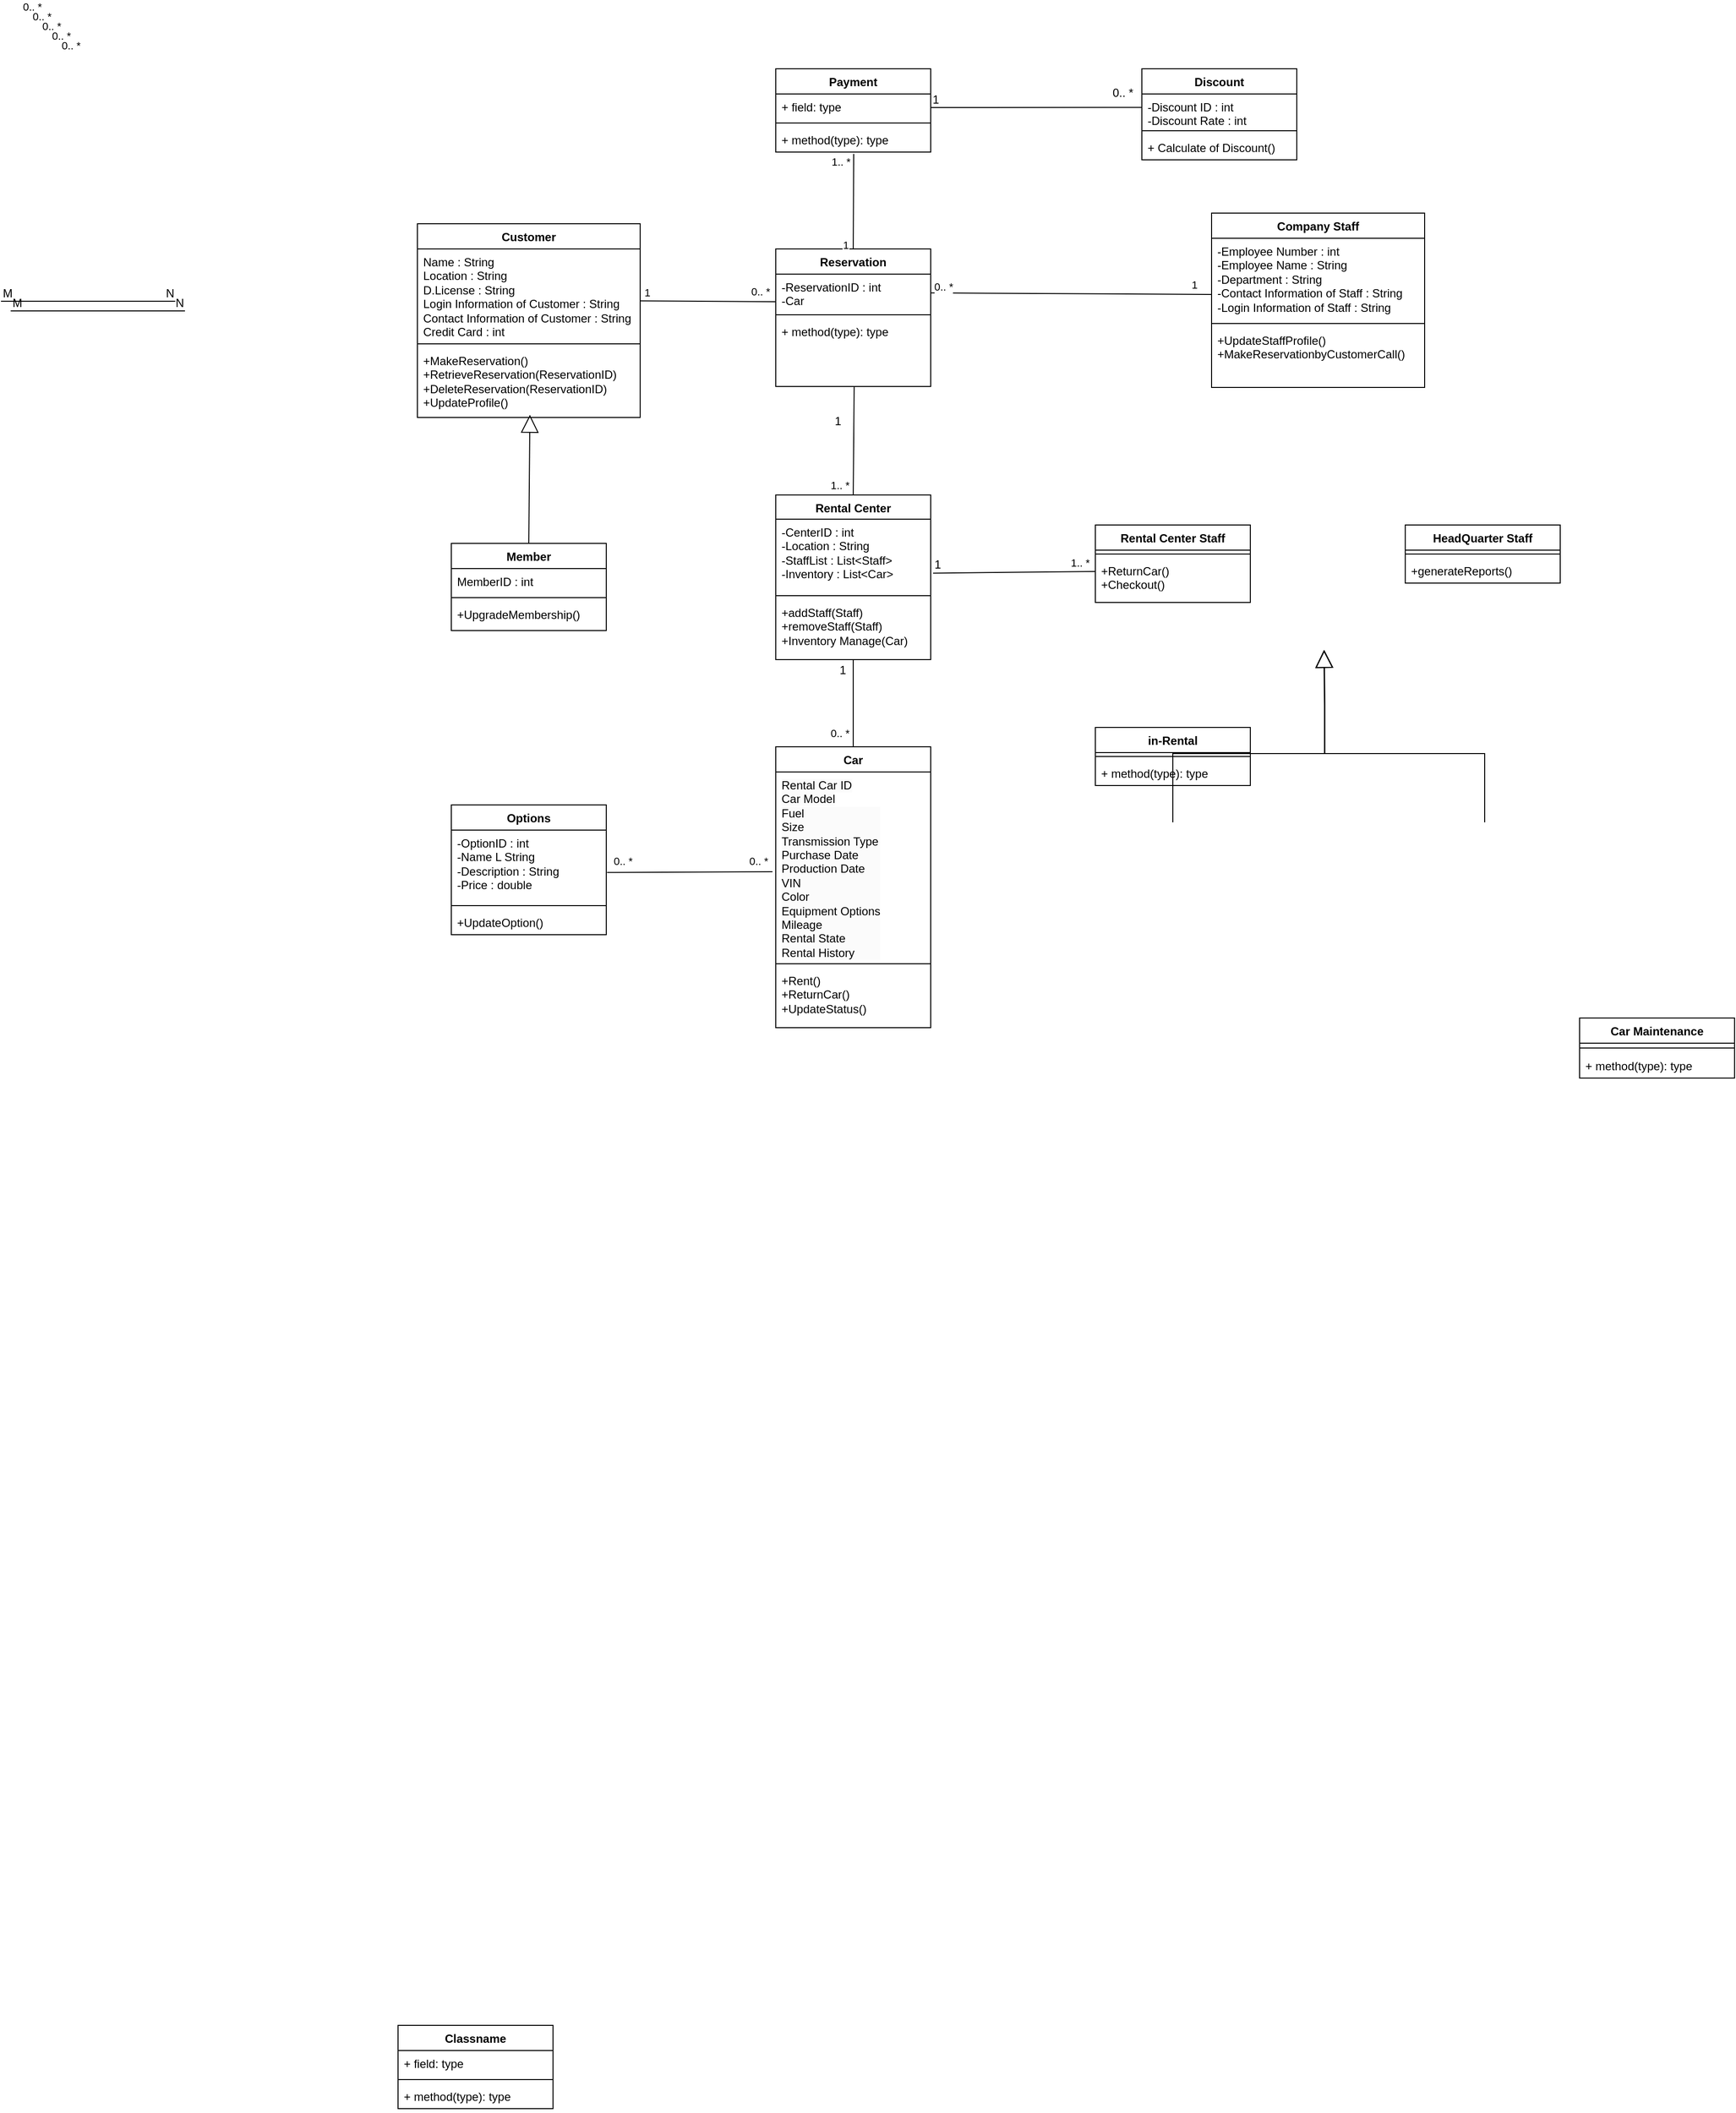 <mxfile version="24.2.2" type="github">
  <diagram id="C5RBs43oDa-KdzZeNtuy" name="Page-1">
    <mxGraphModel dx="2755" dy="2091" grid="1" gridSize="10" guides="1" tooltips="1" connect="1" arrows="1" fold="1" page="1" pageScale="1" pageWidth="827" pageHeight="1169" math="0" shadow="0">
      <root>
        <mxCell id="WIyWlLk6GJQsqaUBKTNV-0" />
        <mxCell id="WIyWlLk6GJQsqaUBKTNV-1" parent="WIyWlLk6GJQsqaUBKTNV-0" />
        <mxCell id="-19eVhNy2v47bkl3nrzj-0" value="Customer" style="swimlane;fontStyle=1;align=center;verticalAlign=top;childLayout=stackLayout;horizontal=1;startSize=26;horizontalStack=0;resizeParent=1;resizeParentMax=0;resizeLast=0;collapsible=1;marginBottom=0;whiteSpace=wrap;html=1;" vertex="1" parent="WIyWlLk6GJQsqaUBKTNV-1">
          <mxGeometry x="-10" width="230" height="200" as="geometry" />
        </mxCell>
        <mxCell id="-19eVhNy2v47bkl3nrzj-1" value="Name : String&lt;div&gt;Location : String&lt;/div&gt;&lt;div&gt;D.License : String&lt;/div&gt;&lt;div&gt;Login Information of Customer : String&lt;br&gt;&lt;/div&gt;&lt;div&gt;Contact Information of Customer : String&lt;/div&gt;&lt;div&gt;Credit Card : int&lt;/div&gt;" style="text;strokeColor=none;fillColor=none;align=left;verticalAlign=top;spacingLeft=4;spacingRight=4;overflow=hidden;rotatable=0;points=[[0,0.5],[1,0.5]];portConstraint=eastwest;whiteSpace=wrap;html=1;" vertex="1" parent="-19eVhNy2v47bkl3nrzj-0">
          <mxGeometry y="26" width="230" height="94" as="geometry" />
        </mxCell>
        <mxCell id="-19eVhNy2v47bkl3nrzj-2" value="" style="line;strokeWidth=1;fillColor=none;align=left;verticalAlign=middle;spacingTop=-1;spacingLeft=3;spacingRight=3;rotatable=0;labelPosition=right;points=[];portConstraint=eastwest;strokeColor=inherit;" vertex="1" parent="-19eVhNy2v47bkl3nrzj-0">
          <mxGeometry y="120" width="230" height="8" as="geometry" />
        </mxCell>
        <mxCell id="-19eVhNy2v47bkl3nrzj-3" value="+MakeReservation()&lt;div&gt;+RetrieveReservation(ReservationID)&lt;/div&gt;&lt;div&gt;+DeleteReservation(&lt;span style=&quot;background-color: initial;&quot;&gt;ReservationID&lt;/span&gt;&lt;span style=&quot;background-color: initial;&quot;&gt;)&lt;/span&gt;&lt;/div&gt;&lt;div&gt;+UpdateProfile()&lt;/div&gt;" style="text;strokeColor=none;fillColor=none;align=left;verticalAlign=top;spacingLeft=4;spacingRight=4;overflow=hidden;rotatable=0;points=[[0,0.5],[1,0.5]];portConstraint=eastwest;whiteSpace=wrap;html=1;" vertex="1" parent="-19eVhNy2v47bkl3nrzj-0">
          <mxGeometry y="128" width="230" height="72" as="geometry" />
        </mxCell>
        <mxCell id="-19eVhNy2v47bkl3nrzj-4" value="Classname" style="swimlane;fontStyle=1;align=center;verticalAlign=top;childLayout=stackLayout;horizontal=1;startSize=26;horizontalStack=0;resizeParent=1;resizeParentMax=0;resizeLast=0;collapsible=1;marginBottom=0;whiteSpace=wrap;html=1;" vertex="1" parent="WIyWlLk6GJQsqaUBKTNV-1">
          <mxGeometry x="-30" y="1860" width="160" height="86" as="geometry" />
        </mxCell>
        <mxCell id="-19eVhNy2v47bkl3nrzj-5" value="+ field: type" style="text;strokeColor=none;fillColor=none;align=left;verticalAlign=top;spacingLeft=4;spacingRight=4;overflow=hidden;rotatable=0;points=[[0,0.5],[1,0.5]];portConstraint=eastwest;whiteSpace=wrap;html=1;" vertex="1" parent="-19eVhNy2v47bkl3nrzj-4">
          <mxGeometry y="26" width="160" height="26" as="geometry" />
        </mxCell>
        <mxCell id="-19eVhNy2v47bkl3nrzj-6" value="" style="line;strokeWidth=1;fillColor=none;align=left;verticalAlign=middle;spacingTop=-1;spacingLeft=3;spacingRight=3;rotatable=0;labelPosition=right;points=[];portConstraint=eastwest;strokeColor=inherit;" vertex="1" parent="-19eVhNy2v47bkl3nrzj-4">
          <mxGeometry y="52" width="160" height="8" as="geometry" />
        </mxCell>
        <mxCell id="-19eVhNy2v47bkl3nrzj-7" value="+ method(type): type" style="text;strokeColor=none;fillColor=none;align=left;verticalAlign=top;spacingLeft=4;spacingRight=4;overflow=hidden;rotatable=0;points=[[0,0.5],[1,0.5]];portConstraint=eastwest;whiteSpace=wrap;html=1;" vertex="1" parent="-19eVhNy2v47bkl3nrzj-4">
          <mxGeometry y="60" width="160" height="26" as="geometry" />
        </mxCell>
        <mxCell id="-19eVhNy2v47bkl3nrzj-16" value="in-Rental" style="swimlane;fontStyle=1;align=center;verticalAlign=top;childLayout=stackLayout;horizontal=1;startSize=26;horizontalStack=0;resizeParent=1;resizeParentMax=0;resizeLast=0;collapsible=1;marginBottom=0;whiteSpace=wrap;html=1;" vertex="1" parent="WIyWlLk6GJQsqaUBKTNV-1">
          <mxGeometry x="690" y="520" width="160" height="60" as="geometry" />
        </mxCell>
        <mxCell id="-19eVhNy2v47bkl3nrzj-18" value="" style="line;strokeWidth=1;fillColor=none;align=left;verticalAlign=middle;spacingTop=-1;spacingLeft=3;spacingRight=3;rotatable=0;labelPosition=right;points=[];portConstraint=eastwest;strokeColor=inherit;" vertex="1" parent="-19eVhNy2v47bkl3nrzj-16">
          <mxGeometry y="26" width="160" height="8" as="geometry" />
        </mxCell>
        <mxCell id="-19eVhNy2v47bkl3nrzj-19" value="+ method(type): type" style="text;strokeColor=none;fillColor=none;align=left;verticalAlign=top;spacingLeft=4;spacingRight=4;overflow=hidden;rotatable=0;points=[[0,0.5],[1,0.5]];portConstraint=eastwest;whiteSpace=wrap;html=1;" vertex="1" parent="-19eVhNy2v47bkl3nrzj-16">
          <mxGeometry y="34" width="160" height="26" as="geometry" />
        </mxCell>
        <mxCell id="-19eVhNy2v47bkl3nrzj-20" value="Rental Center Staff" style="swimlane;fontStyle=1;align=center;verticalAlign=top;childLayout=stackLayout;horizontal=1;startSize=26;horizontalStack=0;resizeParent=1;resizeParentMax=0;resizeLast=0;collapsible=1;marginBottom=0;whiteSpace=wrap;html=1;" vertex="1" parent="WIyWlLk6GJQsqaUBKTNV-1">
          <mxGeometry x="690" y="311" width="160" height="80" as="geometry" />
        </mxCell>
        <mxCell id="-19eVhNy2v47bkl3nrzj-22" value="" style="line;strokeWidth=1;fillColor=none;align=left;verticalAlign=middle;spacingTop=-1;spacingLeft=3;spacingRight=3;rotatable=0;labelPosition=right;points=[];portConstraint=eastwest;strokeColor=inherit;" vertex="1" parent="-19eVhNy2v47bkl3nrzj-20">
          <mxGeometry y="26" width="160" height="8" as="geometry" />
        </mxCell>
        <mxCell id="-19eVhNy2v47bkl3nrzj-23" value="&lt;div&gt;+ReturnCar()&lt;/div&gt;&lt;div&gt;+Checkout()&lt;/div&gt;" style="text;strokeColor=none;fillColor=none;align=left;verticalAlign=top;spacingLeft=4;spacingRight=4;overflow=hidden;rotatable=0;points=[[0,0.5],[1,0.5]];portConstraint=eastwest;whiteSpace=wrap;html=1;" vertex="1" parent="-19eVhNy2v47bkl3nrzj-20">
          <mxGeometry y="34" width="160" height="46" as="geometry" />
        </mxCell>
        <mxCell id="-19eVhNy2v47bkl3nrzj-24" value="Car" style="swimlane;fontStyle=1;align=center;verticalAlign=top;childLayout=stackLayout;horizontal=1;startSize=26;horizontalStack=0;resizeParent=1;resizeParentMax=0;resizeLast=0;collapsible=1;marginBottom=0;whiteSpace=wrap;html=1;" vertex="1" parent="WIyWlLk6GJQsqaUBKTNV-1">
          <mxGeometry x="360" y="540" width="160" height="290" as="geometry" />
        </mxCell>
        <mxCell id="-19eVhNy2v47bkl3nrzj-25" value="&lt;div&gt;&lt;span style=&quot;color: rgb(0, 0, 0); font-family: Helvetica; font-size: 12px; font-style: normal; font-variant-ligatures: normal; font-variant-caps: normal; font-weight: 400; letter-spacing: normal; orphans: 2; text-align: left; text-indent: 0px; text-transform: none; widows: 2; word-spacing: 0px; -webkit-text-stroke-width: 0px; white-space: normal; background-color: rgb(251, 251, 251); text-decoration-thickness: initial; text-decoration-style: initial; text-decoration-color: initial; display: inline !important; float: none;&quot;&gt;Rental Car ID&lt;br&gt;&lt;/span&gt;&lt;/div&gt;&lt;span style=&quot;color: rgb(0, 0, 0); font-family: Helvetica; font-size: 12px; font-style: normal; font-variant-ligatures: normal; font-variant-caps: normal; font-weight: 400; letter-spacing: normal; orphans: 2; text-align: left; text-indent: 0px; text-transform: none; widows: 2; word-spacing: 0px; -webkit-text-stroke-width: 0px; white-space: normal; background-color: rgb(251, 251, 251); text-decoration-thickness: initial; text-decoration-style: initial; text-decoration-color: initial; display: inline !important; float: none;&quot;&gt;Car Model&lt;/span&gt;&lt;div style=&quot;forced-color-adjust: none; color: rgb(0, 0, 0); font-family: Helvetica; font-size: 12px; font-style: normal; font-variant-ligatures: normal; font-variant-caps: normal; font-weight: 400; letter-spacing: normal; orphans: 2; text-align: left; text-indent: 0px; text-transform: none; widows: 2; word-spacing: 0px; -webkit-text-stroke-width: 0px; white-space: normal; background-color: rgb(251, 251, 251); text-decoration-thickness: initial; text-decoration-style: initial; text-decoration-color: initial;&quot;&gt;Fuel&lt;/div&gt;&lt;div style=&quot;forced-color-adjust: none; color: rgb(0, 0, 0); font-family: Helvetica; font-size: 12px; font-style: normal; font-variant-ligatures: normal; font-variant-caps: normal; font-weight: 400; letter-spacing: normal; orphans: 2; text-align: left; text-indent: 0px; text-transform: none; widows: 2; word-spacing: 0px; -webkit-text-stroke-width: 0px; white-space: normal; background-color: rgb(251, 251, 251); text-decoration-thickness: initial; text-decoration-style: initial; text-decoration-color: initial;&quot;&gt;Size&lt;br&gt;&lt;/div&gt;&lt;div style=&quot;forced-color-adjust: none; color: rgb(0, 0, 0); font-family: Helvetica; font-size: 12px; font-style: normal; font-variant-ligatures: normal; font-variant-caps: normal; font-weight: 400; letter-spacing: normal; orphans: 2; text-align: left; text-indent: 0px; text-transform: none; widows: 2; word-spacing: 0px; -webkit-text-stroke-width: 0px; white-space: normal; background-color: rgb(251, 251, 251); text-decoration-thickness: initial; text-decoration-style: initial; text-decoration-color: initial;&quot;&gt;Transmission Type&lt;/div&gt;&lt;div style=&quot;forced-color-adjust: none; color: rgb(0, 0, 0); font-family: Helvetica; font-size: 12px; font-style: normal; font-variant-ligatures: normal; font-variant-caps: normal; font-weight: 400; letter-spacing: normal; orphans: 2; text-align: left; text-indent: 0px; text-transform: none; widows: 2; word-spacing: 0px; -webkit-text-stroke-width: 0px; white-space: normal; background-color: rgb(251, 251, 251); text-decoration-thickness: initial; text-decoration-style: initial; text-decoration-color: initial;&quot;&gt;Purchase Date&lt;/div&gt;&lt;div style=&quot;forced-color-adjust: none; color: rgb(0, 0, 0); font-family: Helvetica; font-size: 12px; font-style: normal; font-variant-ligatures: normal; font-variant-caps: normal; font-weight: 400; letter-spacing: normal; orphans: 2; text-align: left; text-indent: 0px; text-transform: none; widows: 2; word-spacing: 0px; -webkit-text-stroke-width: 0px; white-space: normal; background-color: rgb(251, 251, 251); text-decoration-thickness: initial; text-decoration-style: initial; text-decoration-color: initial;&quot;&gt;Production Date&lt;/div&gt;&lt;div style=&quot;forced-color-adjust: none; color: rgb(0, 0, 0); font-family: Helvetica; font-size: 12px; font-style: normal; font-variant-ligatures: normal; font-variant-caps: normal; font-weight: 400; letter-spacing: normal; orphans: 2; text-align: left; text-indent: 0px; text-transform: none; widows: 2; word-spacing: 0px; -webkit-text-stroke-width: 0px; white-space: normal; background-color: rgb(251, 251, 251); text-decoration-thickness: initial; text-decoration-style: initial; text-decoration-color: initial;&quot;&gt;VIN&lt;/div&gt;&lt;div style=&quot;forced-color-adjust: none; color: rgb(0, 0, 0); font-family: Helvetica; font-size: 12px; font-style: normal; font-variant-ligatures: normal; font-variant-caps: normal; font-weight: 400; letter-spacing: normal; orphans: 2; text-align: left; text-indent: 0px; text-transform: none; widows: 2; word-spacing: 0px; -webkit-text-stroke-width: 0px; white-space: normal; background-color: rgb(251, 251, 251); text-decoration-thickness: initial; text-decoration-style: initial; text-decoration-color: initial;&quot;&gt;Color&lt;/div&gt;&lt;div style=&quot;forced-color-adjust: none; color: rgb(0, 0, 0); font-family: Helvetica; font-size: 12px; font-style: normal; font-variant-ligatures: normal; font-variant-caps: normal; font-weight: 400; letter-spacing: normal; orphans: 2; text-align: left; text-indent: 0px; text-transform: none; widows: 2; word-spacing: 0px; -webkit-text-stroke-width: 0px; white-space: normal; background-color: rgb(251, 251, 251); text-decoration-thickness: initial; text-decoration-style: initial; text-decoration-color: initial;&quot;&gt;Equipment Options&lt;/div&gt;&lt;div style=&quot;forced-color-adjust: none; color: rgb(0, 0, 0); font-family: Helvetica; font-size: 12px; font-style: normal; font-variant-ligatures: normal; font-variant-caps: normal; font-weight: 400; letter-spacing: normal; orphans: 2; text-align: left; text-indent: 0px; text-transform: none; widows: 2; word-spacing: 0px; -webkit-text-stroke-width: 0px; white-space: normal; background-color: rgb(251, 251, 251); text-decoration-thickness: initial; text-decoration-style: initial; text-decoration-color: initial;&quot;&gt;Mileage&lt;/div&gt;&lt;div style=&quot;forced-color-adjust: none; color: rgb(0, 0, 0); font-family: Helvetica; font-size: 12px; font-style: normal; font-variant-ligatures: normal; font-variant-caps: normal; font-weight: 400; letter-spacing: normal; orphans: 2; text-align: left; text-indent: 0px; text-transform: none; widows: 2; word-spacing: 0px; -webkit-text-stroke-width: 0px; white-space: normal; background-color: rgb(251, 251, 251); text-decoration-thickness: initial; text-decoration-style: initial; text-decoration-color: initial;&quot;&gt;Rental State&lt;/div&gt;&lt;div style=&quot;forced-color-adjust: none; color: rgb(0, 0, 0); font-family: Helvetica; font-size: 12px; font-style: normal; font-variant-ligatures: normal; font-variant-caps: normal; font-weight: 400; letter-spacing: normal; orphans: 2; text-align: left; text-indent: 0px; text-transform: none; widows: 2; word-spacing: 0px; -webkit-text-stroke-width: 0px; white-space: normal; background-color: rgb(251, 251, 251); text-decoration-thickness: initial; text-decoration-style: initial; text-decoration-color: initial;&quot;&gt;Rental History&lt;/div&gt;" style="text;strokeColor=none;fillColor=none;align=left;verticalAlign=top;spacingLeft=4;spacingRight=4;overflow=hidden;rotatable=0;points=[[0,0.5],[1,0.5]];portConstraint=eastwest;whiteSpace=wrap;html=1;" vertex="1" parent="-19eVhNy2v47bkl3nrzj-24">
          <mxGeometry y="26" width="160" height="194" as="geometry" />
        </mxCell>
        <mxCell id="-19eVhNy2v47bkl3nrzj-26" value="" style="line;strokeWidth=1;fillColor=none;align=left;verticalAlign=middle;spacingTop=-1;spacingLeft=3;spacingRight=3;rotatable=0;labelPosition=right;points=[];portConstraint=eastwest;strokeColor=inherit;" vertex="1" parent="-19eVhNy2v47bkl3nrzj-24">
          <mxGeometry y="220" width="160" height="8" as="geometry" />
        </mxCell>
        <mxCell id="-19eVhNy2v47bkl3nrzj-27" value="+Rent()&lt;div&gt;+ReturnCar()&lt;/div&gt;&lt;div&gt;+UpdateStatus()&lt;/div&gt;" style="text;strokeColor=none;fillColor=none;align=left;verticalAlign=top;spacingLeft=4;spacingRight=4;overflow=hidden;rotatable=0;points=[[0,0.5],[1,0.5]];portConstraint=eastwest;whiteSpace=wrap;html=1;" vertex="1" parent="-19eVhNy2v47bkl3nrzj-24">
          <mxGeometry y="228" width="160" height="62" as="geometry" />
        </mxCell>
        <mxCell id="-19eVhNy2v47bkl3nrzj-36" value="Reservation" style="swimlane;fontStyle=1;align=center;verticalAlign=top;childLayout=stackLayout;horizontal=1;startSize=26;horizontalStack=0;resizeParent=1;resizeParentMax=0;resizeLast=0;collapsible=1;marginBottom=0;whiteSpace=wrap;html=1;" vertex="1" parent="WIyWlLk6GJQsqaUBKTNV-1">
          <mxGeometry x="360" y="26" width="160" height="142" as="geometry" />
        </mxCell>
        <mxCell id="-19eVhNy2v47bkl3nrzj-37" value="-ReservationID : int&lt;div&gt;-Car&lt;/div&gt;" style="text;strokeColor=none;fillColor=none;align=left;verticalAlign=top;spacingLeft=4;spacingRight=4;overflow=hidden;rotatable=0;points=[[0,0.5],[1,0.5]];portConstraint=eastwest;whiteSpace=wrap;html=1;" vertex="1" parent="-19eVhNy2v47bkl3nrzj-36">
          <mxGeometry y="26" width="160" height="38" as="geometry" />
        </mxCell>
        <mxCell id="-19eVhNy2v47bkl3nrzj-38" value="" style="line;strokeWidth=1;fillColor=none;align=left;verticalAlign=middle;spacingTop=-1;spacingLeft=3;spacingRight=3;rotatable=0;labelPosition=right;points=[];portConstraint=eastwest;strokeColor=inherit;" vertex="1" parent="-19eVhNy2v47bkl3nrzj-36">
          <mxGeometry y="64" width="160" height="8" as="geometry" />
        </mxCell>
        <mxCell id="-19eVhNy2v47bkl3nrzj-39" value="+ method(type): type" style="text;strokeColor=none;fillColor=none;align=left;verticalAlign=top;spacingLeft=4;spacingRight=4;overflow=hidden;rotatable=0;points=[[0,0.5],[1,0.5]];portConstraint=eastwest;whiteSpace=wrap;html=1;" vertex="1" parent="-19eVhNy2v47bkl3nrzj-36">
          <mxGeometry y="72" width="160" height="70" as="geometry" />
        </mxCell>
        <mxCell id="-19eVhNy2v47bkl3nrzj-40" value="Options" style="swimlane;fontStyle=1;align=center;verticalAlign=top;childLayout=stackLayout;horizontal=1;startSize=26;horizontalStack=0;resizeParent=1;resizeParentMax=0;resizeLast=0;collapsible=1;marginBottom=0;whiteSpace=wrap;html=1;" vertex="1" parent="WIyWlLk6GJQsqaUBKTNV-1">
          <mxGeometry x="25" y="600" width="160" height="134" as="geometry" />
        </mxCell>
        <mxCell id="-19eVhNy2v47bkl3nrzj-41" value="-OptionID : int&lt;div&gt;-Name L String&lt;/div&gt;&lt;div&gt;-Description : String&lt;/div&gt;&lt;div&gt;-Price : double&lt;/div&gt;" style="text;strokeColor=none;fillColor=none;align=left;verticalAlign=top;spacingLeft=4;spacingRight=4;overflow=hidden;rotatable=0;points=[[0,0.5],[1,0.5]];portConstraint=eastwest;whiteSpace=wrap;html=1;" vertex="1" parent="-19eVhNy2v47bkl3nrzj-40">
          <mxGeometry y="26" width="160" height="74" as="geometry" />
        </mxCell>
        <mxCell id="-19eVhNy2v47bkl3nrzj-42" value="" style="line;strokeWidth=1;fillColor=none;align=left;verticalAlign=middle;spacingTop=-1;spacingLeft=3;spacingRight=3;rotatable=0;labelPosition=right;points=[];portConstraint=eastwest;strokeColor=inherit;" vertex="1" parent="-19eVhNy2v47bkl3nrzj-40">
          <mxGeometry y="100" width="160" height="8" as="geometry" />
        </mxCell>
        <mxCell id="-19eVhNy2v47bkl3nrzj-43" value="+UpdateOption()" style="text;strokeColor=none;fillColor=none;align=left;verticalAlign=top;spacingLeft=4;spacingRight=4;overflow=hidden;rotatable=0;points=[[0,0.5],[1,0.5]];portConstraint=eastwest;whiteSpace=wrap;html=1;" vertex="1" parent="-19eVhNy2v47bkl3nrzj-40">
          <mxGeometry y="108" width="160" height="26" as="geometry" />
        </mxCell>
        <mxCell id="-19eVhNy2v47bkl3nrzj-44" value="HeadQuarter Staff" style="swimlane;fontStyle=1;align=center;verticalAlign=top;childLayout=stackLayout;horizontal=1;startSize=26;horizontalStack=0;resizeParent=1;resizeParentMax=0;resizeLast=0;collapsible=1;marginBottom=0;whiteSpace=wrap;html=1;" vertex="1" parent="WIyWlLk6GJQsqaUBKTNV-1">
          <mxGeometry x="1010" y="311" width="160" height="60" as="geometry" />
        </mxCell>
        <mxCell id="-19eVhNy2v47bkl3nrzj-46" value="" style="line;strokeWidth=1;fillColor=none;align=left;verticalAlign=middle;spacingTop=-1;spacingLeft=3;spacingRight=3;rotatable=0;labelPosition=right;points=[];portConstraint=eastwest;strokeColor=inherit;" vertex="1" parent="-19eVhNy2v47bkl3nrzj-44">
          <mxGeometry y="26" width="160" height="8" as="geometry" />
        </mxCell>
        <mxCell id="-19eVhNy2v47bkl3nrzj-47" value="+generateReports()&lt;div&gt;&lt;br&gt;&lt;/div&gt;" style="text;strokeColor=none;fillColor=none;align=left;verticalAlign=top;spacingLeft=4;spacingRight=4;overflow=hidden;rotatable=0;points=[[0,0.5],[1,0.5]];portConstraint=eastwest;whiteSpace=wrap;html=1;" vertex="1" parent="-19eVhNy2v47bkl3nrzj-44">
          <mxGeometry y="34" width="160" height="26" as="geometry" />
        </mxCell>
        <mxCell id="-19eVhNy2v47bkl3nrzj-58" value="" style="endArrow=block;endSize=16;endFill=0;html=1;rounded=0;exitX=0.5;exitY=0;exitDx=0;exitDy=0;entryX=0.52;entryY=1.002;entryDx=0;entryDy=0;entryPerimeter=0;" edge="1" parent="WIyWlLk6GJQsqaUBKTNV-1">
          <mxGeometry width="160" relative="1" as="geometry">
            <mxPoint x="1092" y="617.95" as="sourcePoint" />
            <mxPoint x="926.4" y="440.002" as="targetPoint" />
            <Array as="points">
              <mxPoint x="1092" y="546.95" />
              <mxPoint x="1052" y="546.95" />
              <mxPoint x="927" y="546.95" />
              <mxPoint x="927" y="496.95" />
            </Array>
          </mxGeometry>
        </mxCell>
        <mxCell id="-19eVhNy2v47bkl3nrzj-59" value="Car Maintenance" style="swimlane;fontStyle=1;align=center;verticalAlign=top;childLayout=stackLayout;horizontal=1;startSize=26;horizontalStack=0;resizeParent=1;resizeParentMax=0;resizeLast=0;collapsible=1;marginBottom=0;whiteSpace=wrap;html=1;" vertex="1" parent="WIyWlLk6GJQsqaUBKTNV-1">
          <mxGeometry x="1190" y="820" width="160" height="62" as="geometry" />
        </mxCell>
        <mxCell id="-19eVhNy2v47bkl3nrzj-61" value="" style="line;strokeWidth=1;fillColor=none;align=left;verticalAlign=middle;spacingTop=-1;spacingLeft=3;spacingRight=3;rotatable=0;labelPosition=right;points=[];portConstraint=eastwest;strokeColor=inherit;" vertex="1" parent="-19eVhNy2v47bkl3nrzj-59">
          <mxGeometry y="26" width="160" height="10" as="geometry" />
        </mxCell>
        <mxCell id="-19eVhNy2v47bkl3nrzj-62" value="+ method(type): type" style="text;strokeColor=none;fillColor=none;align=left;verticalAlign=top;spacingLeft=4;spacingRight=4;overflow=hidden;rotatable=0;points=[[0,0.5],[1,0.5]];portConstraint=eastwest;whiteSpace=wrap;html=1;" vertex="1" parent="-19eVhNy2v47bkl3nrzj-59">
          <mxGeometry y="36" width="160" height="26" as="geometry" />
        </mxCell>
        <mxCell id="-19eVhNy2v47bkl3nrzj-63" value="" style="endArrow=block;endSize=16;endFill=0;html=1;rounded=0;exitX=0.5;exitY=0;exitDx=0;exitDy=0;entryX=0.505;entryY=0.962;entryDx=0;entryDy=0;entryPerimeter=0;" edge="1" parent="WIyWlLk6GJQsqaUBKTNV-1" source="-19eVhNy2v47bkl3nrzj-143" target="-19eVhNy2v47bkl3nrzj-3">
          <mxGeometry width="160" relative="1" as="geometry">
            <mxPoint x="105" y="231" as="sourcePoint" />
            <mxPoint x="70" y="190" as="targetPoint" />
            <Array as="points" />
          </mxGeometry>
        </mxCell>
        <mxCell id="-19eVhNy2v47bkl3nrzj-65" value="Rental Center" style="swimlane;fontStyle=1;align=center;verticalAlign=top;childLayout=stackLayout;horizontal=1;startSize=25;horizontalStack=0;resizeParent=1;resizeParentMax=0;resizeLast=0;collapsible=1;marginBottom=0;whiteSpace=wrap;html=1;" vertex="1" parent="WIyWlLk6GJQsqaUBKTNV-1">
          <mxGeometry x="360" y="280" width="160" height="170" as="geometry" />
        </mxCell>
        <mxCell id="-19eVhNy2v47bkl3nrzj-66" value="-CenterID : int&lt;div&gt;-Location : String&lt;/div&gt;&lt;div&gt;-StaffList : List&amp;lt;Staff&amp;gt;&lt;/div&gt;&lt;div&gt;-Inventory : List&amp;lt;Car&amp;gt;&lt;/div&gt;" style="text;strokeColor=none;fillColor=none;align=left;verticalAlign=top;spacingLeft=4;spacingRight=4;overflow=hidden;rotatable=0;points=[[0,0.5],[1,0.5]];portConstraint=eastwest;whiteSpace=wrap;html=1;" vertex="1" parent="-19eVhNy2v47bkl3nrzj-65">
          <mxGeometry y="25" width="160" height="75" as="geometry" />
        </mxCell>
        <mxCell id="-19eVhNy2v47bkl3nrzj-67" value="" style="line;strokeWidth=1;fillColor=none;align=left;verticalAlign=middle;spacingTop=-1;spacingLeft=3;spacingRight=3;rotatable=0;labelPosition=right;points=[];portConstraint=eastwest;strokeColor=inherit;" vertex="1" parent="-19eVhNy2v47bkl3nrzj-65">
          <mxGeometry y="100" width="160" height="8" as="geometry" />
        </mxCell>
        <mxCell id="-19eVhNy2v47bkl3nrzj-68" value="&lt;div&gt;+addStaff(Staff)&lt;/div&gt;&lt;div&gt;&lt;span style=&quot;background-color: initial;&quot;&gt;+removeStaff(Staff)&lt;/span&gt;&lt;/div&gt;&lt;div&gt;+Inventory Manage(Car)&lt;div&gt;&lt;br&gt;&lt;/div&gt;&lt;/div&gt;" style="text;strokeColor=none;fillColor=none;align=left;verticalAlign=top;spacingLeft=4;spacingRight=4;overflow=hidden;rotatable=0;points=[[0,0.5],[1,0.5]];portConstraint=eastwest;whiteSpace=wrap;html=1;" vertex="1" parent="-19eVhNy2v47bkl3nrzj-65">
          <mxGeometry y="108" width="160" height="62" as="geometry" />
        </mxCell>
        <mxCell id="-19eVhNy2v47bkl3nrzj-69" value="Payment" style="swimlane;fontStyle=1;align=center;verticalAlign=top;childLayout=stackLayout;horizontal=1;startSize=26;horizontalStack=0;resizeParent=1;resizeParentMax=0;resizeLast=0;collapsible=1;marginBottom=0;whiteSpace=wrap;html=1;" vertex="1" parent="WIyWlLk6GJQsqaUBKTNV-1">
          <mxGeometry x="360" y="-160" width="160" height="86" as="geometry" />
        </mxCell>
        <mxCell id="-19eVhNy2v47bkl3nrzj-70" value="+ field: type" style="text;strokeColor=none;fillColor=none;align=left;verticalAlign=top;spacingLeft=4;spacingRight=4;overflow=hidden;rotatable=0;points=[[0,0.5],[1,0.5]];portConstraint=eastwest;whiteSpace=wrap;html=1;" vertex="1" parent="-19eVhNy2v47bkl3nrzj-69">
          <mxGeometry y="26" width="160" height="26" as="geometry" />
        </mxCell>
        <mxCell id="-19eVhNy2v47bkl3nrzj-71" value="" style="line;strokeWidth=1;fillColor=none;align=left;verticalAlign=middle;spacingTop=-1;spacingLeft=3;spacingRight=3;rotatable=0;labelPosition=right;points=[];portConstraint=eastwest;strokeColor=inherit;" vertex="1" parent="-19eVhNy2v47bkl3nrzj-69">
          <mxGeometry y="52" width="160" height="8" as="geometry" />
        </mxCell>
        <mxCell id="-19eVhNy2v47bkl3nrzj-72" value="+ method(type): type" style="text;strokeColor=none;fillColor=none;align=left;verticalAlign=top;spacingLeft=4;spacingRight=4;overflow=hidden;rotatable=0;points=[[0,0.5],[1,0.5]];portConstraint=eastwest;whiteSpace=wrap;html=1;" vertex="1" parent="-19eVhNy2v47bkl3nrzj-69">
          <mxGeometry y="60" width="160" height="26" as="geometry" />
        </mxCell>
        <mxCell id="-19eVhNy2v47bkl3nrzj-78" value="" style="endArrow=none;html=1;rounded=0;exitX=0.5;exitY=0;exitDx=0;exitDy=0;entryX=0.503;entryY=1.077;entryDx=0;entryDy=0;entryPerimeter=0;" edge="1" parent="WIyWlLk6GJQsqaUBKTNV-1" source="-19eVhNy2v47bkl3nrzj-36" target="-19eVhNy2v47bkl3nrzj-72">
          <mxGeometry relative="1" as="geometry">
            <mxPoint x="570" y="-140" as="sourcePoint" />
            <mxPoint x="510" y="10" as="targetPoint" />
          </mxGeometry>
        </mxCell>
        <mxCell id="-19eVhNy2v47bkl3nrzj-81" value="" style="endArrow=none;html=1;rounded=0;exitX=1;exitY=0.5;exitDx=0;exitDy=0;entryX=0;entryY=0.5;entryDx=0;entryDy=0;" edge="1" parent="WIyWlLk6GJQsqaUBKTNV-1">
          <mxGeometry relative="1" as="geometry">
            <mxPoint x="-440" y="80" as="sourcePoint" />
            <mxPoint x="-260" y="80" as="targetPoint" />
          </mxGeometry>
        </mxCell>
        <mxCell id="-19eVhNy2v47bkl3nrzj-82" value="M" style="resizable=0;html=1;whiteSpace=wrap;align=left;verticalAlign=bottom;" connectable="0" vertex="1" parent="-19eVhNy2v47bkl3nrzj-81">
          <mxGeometry x="-1" relative="1" as="geometry" />
        </mxCell>
        <mxCell id="-19eVhNy2v47bkl3nrzj-83" value="N" style="resizable=0;html=1;whiteSpace=wrap;align=right;verticalAlign=bottom;" connectable="0" vertex="1" parent="-19eVhNy2v47bkl3nrzj-81">
          <mxGeometry x="1" relative="1" as="geometry" />
        </mxCell>
        <mxCell id="-19eVhNy2v47bkl3nrzj-84" value="" style="endArrow=none;html=1;rounded=0;exitX=0.506;exitY=1;exitDx=0;exitDy=0;exitPerimeter=0;entryX=0.5;entryY=0;entryDx=0;entryDy=0;" edge="1" parent="WIyWlLk6GJQsqaUBKTNV-1" source="-19eVhNy2v47bkl3nrzj-39" target="-19eVhNy2v47bkl3nrzj-65">
          <mxGeometry relative="1" as="geometry">
            <mxPoint x="280" y="180" as="sourcePoint" />
            <mxPoint x="440" y="210" as="targetPoint" />
          </mxGeometry>
        </mxCell>
        <mxCell id="-19eVhNy2v47bkl3nrzj-87" value="" style="endArrow=none;html=1;rounded=0;entryX=-0.003;entryY=0.407;entryDx=0;entryDy=0;entryPerimeter=0;" edge="1" parent="WIyWlLk6GJQsqaUBKTNV-1" target="-19eVhNy2v47bkl3nrzj-106">
          <mxGeometry relative="1" as="geometry">
            <mxPoint x="520" y="-120" as="sourcePoint" />
            <mxPoint x="730" y="-110" as="targetPoint" />
          </mxGeometry>
        </mxCell>
        <mxCell id="-19eVhNy2v47bkl3nrzj-88" value="1" style="resizable=0;html=1;whiteSpace=wrap;align=left;verticalAlign=bottom;" connectable="0" vertex="1" parent="-19eVhNy2v47bkl3nrzj-87">
          <mxGeometry x="-1" relative="1" as="geometry" />
        </mxCell>
        <mxCell id="-19eVhNy2v47bkl3nrzj-90" value="" style="endArrow=none;html=1;rounded=0;" edge="1" parent="WIyWlLk6GJQsqaUBKTNV-1" source="-19eVhNy2v47bkl3nrzj-37">
          <mxGeometry relative="1" as="geometry">
            <mxPoint x="540" y="76.66" as="sourcePoint" />
            <mxPoint x="810" y="73" as="targetPoint" />
          </mxGeometry>
        </mxCell>
        <mxCell id="-19eVhNy2v47bkl3nrzj-93" value="" style="endArrow=none;html=1;rounded=0;exitX=1;exitY=0.57;exitDx=0;exitDy=0;exitPerimeter=0;entryX=-0.001;entryY=0.75;entryDx=0;entryDy=0;entryPerimeter=0;" edge="1" parent="WIyWlLk6GJQsqaUBKTNV-1" source="-19eVhNy2v47bkl3nrzj-1" target="-19eVhNy2v47bkl3nrzj-37">
          <mxGeometry relative="1" as="geometry">
            <mxPoint x="180.0" y="77.012" as="sourcePoint" />
            <mxPoint x="358" y="75" as="targetPoint" />
          </mxGeometry>
        </mxCell>
        <mxCell id="-19eVhNy2v47bkl3nrzj-94" value="1" style="edgeLabel;html=1;align=center;verticalAlign=middle;resizable=0;points=[];" vertex="1" connectable="0" parent="-19eVhNy2v47bkl3nrzj-93">
          <mxGeometry x="-0.95" y="1" relative="1" as="geometry">
            <mxPoint x="3" y="-8" as="offset" />
          </mxGeometry>
        </mxCell>
        <mxCell id="-19eVhNy2v47bkl3nrzj-95" value="0.. *" style="edgeLabel;html=1;align=center;verticalAlign=middle;resizable=0;points=[];" vertex="1" connectable="0" parent="WIyWlLk6GJQsqaUBKTNV-1">
          <mxGeometry x="340.003" y="69.998" as="geometry">
            <mxPoint x="4" as="offset" />
          </mxGeometry>
        </mxCell>
        <mxCell id="-19eVhNy2v47bkl3nrzj-96" value="1" style="edgeLabel;html=1;align=center;verticalAlign=middle;resizable=0;points=[];" vertex="1" connectable="0" parent="WIyWlLk6GJQsqaUBKTNV-1">
          <mxGeometry x="800.004" y="60.998" as="geometry">
            <mxPoint x="-8" y="2" as="offset" />
          </mxGeometry>
        </mxCell>
        <mxCell id="-19eVhNy2v47bkl3nrzj-97" value="0.. *" style="edgeLabel;html=1;align=center;verticalAlign=middle;resizable=0;points=[];" vertex="1" connectable="0" parent="WIyWlLk6GJQsqaUBKTNV-1">
          <mxGeometry x="529.003" y="64.998" as="geometry">
            <mxPoint x="4" as="offset" />
          </mxGeometry>
        </mxCell>
        <mxCell id="-19eVhNy2v47bkl3nrzj-98" value="0.. *" style="edgeLabel;html=1;align=center;verticalAlign=middle;resizable=0;points=[];" vertex="1" connectable="0" parent="WIyWlLk6GJQsqaUBKTNV-1">
          <mxGeometry x="-409.997" y="-210.002" as="geometry">
            <mxPoint x="2" y="-14" as="offset" />
          </mxGeometry>
        </mxCell>
        <mxCell id="-19eVhNy2v47bkl3nrzj-99" value="0.. *" style="edgeLabel;html=1;align=center;verticalAlign=middle;resizable=0;points=[];" vertex="1" connectable="0" parent="WIyWlLk6GJQsqaUBKTNV-1">
          <mxGeometry x="-399.997" y="-200.002" as="geometry">
            <mxPoint x="2" y="-14" as="offset" />
          </mxGeometry>
        </mxCell>
        <mxCell id="-19eVhNy2v47bkl3nrzj-100" value="0.. *" style="edgeLabel;html=1;align=center;verticalAlign=middle;resizable=0;points=[];" vertex="1" connectable="0" parent="WIyWlLk6GJQsqaUBKTNV-1">
          <mxGeometry x="-389.997" y="-190.002" as="geometry">
            <mxPoint x="2" y="-14" as="offset" />
          </mxGeometry>
        </mxCell>
        <mxCell id="-19eVhNy2v47bkl3nrzj-101" value="0.. *" style="edgeLabel;html=1;align=center;verticalAlign=middle;resizable=0;points=[];" vertex="1" connectable="0" parent="WIyWlLk6GJQsqaUBKTNV-1">
          <mxGeometry x="-379.997" y="-180.002" as="geometry">
            <mxPoint x="2" y="-14" as="offset" />
          </mxGeometry>
        </mxCell>
        <mxCell id="-19eVhNy2v47bkl3nrzj-102" value="0.. *" style="edgeLabel;html=1;align=center;verticalAlign=middle;resizable=0;points=[];" vertex="1" connectable="0" parent="WIyWlLk6GJQsqaUBKTNV-1">
          <mxGeometry x="-369.997" y="-170.002" as="geometry">
            <mxPoint x="2" y="-14" as="offset" />
          </mxGeometry>
        </mxCell>
        <mxCell id="-19eVhNy2v47bkl3nrzj-103" value="1.. *" style="edgeLabel;html=1;align=center;verticalAlign=middle;resizable=0;points=[];" vertex="1" connectable="0" parent="WIyWlLk6GJQsqaUBKTNV-1">
          <mxGeometry x="425.003" y="-50.002" as="geometry">
            <mxPoint x="2" y="-14" as="offset" />
          </mxGeometry>
        </mxCell>
        <mxCell id="-19eVhNy2v47bkl3nrzj-104" value="1" style="edgeLabel;html=1;align=center;verticalAlign=middle;resizable=0;points=[];" vertex="1" connectable="0" parent="WIyWlLk6GJQsqaUBKTNV-1">
          <mxGeometry x="440.004" y="19.998" as="geometry">
            <mxPoint x="-8" y="2" as="offset" />
          </mxGeometry>
        </mxCell>
        <mxCell id="-19eVhNy2v47bkl3nrzj-105" value="Discount" style="swimlane;fontStyle=1;align=center;verticalAlign=top;childLayout=stackLayout;horizontal=1;startSize=26;horizontalStack=0;resizeParent=1;resizeParentMax=0;resizeLast=0;collapsible=1;marginBottom=0;whiteSpace=wrap;html=1;" vertex="1" parent="WIyWlLk6GJQsqaUBKTNV-1">
          <mxGeometry x="738" y="-160" width="160" height="94" as="geometry" />
        </mxCell>
        <mxCell id="-19eVhNy2v47bkl3nrzj-106" value="-Discount ID : int&lt;div&gt;-Discount Rate : int&lt;/div&gt;" style="text;strokeColor=none;fillColor=none;align=left;verticalAlign=top;spacingLeft=4;spacingRight=4;overflow=hidden;rotatable=0;points=[[0,0.5],[1,0.5]];portConstraint=eastwest;whiteSpace=wrap;html=1;" vertex="1" parent="-19eVhNy2v47bkl3nrzj-105">
          <mxGeometry y="26" width="160" height="34" as="geometry" />
        </mxCell>
        <mxCell id="-19eVhNy2v47bkl3nrzj-107" value="" style="line;strokeWidth=1;fillColor=none;align=left;verticalAlign=middle;spacingTop=-1;spacingLeft=3;spacingRight=3;rotatable=0;labelPosition=right;points=[];portConstraint=eastwest;strokeColor=inherit;" vertex="1" parent="-19eVhNy2v47bkl3nrzj-105">
          <mxGeometry y="60" width="160" height="8" as="geometry" />
        </mxCell>
        <mxCell id="-19eVhNy2v47bkl3nrzj-108" value="+ Calculate of Discount()" style="text;strokeColor=none;fillColor=none;align=left;verticalAlign=top;spacingLeft=4;spacingRight=4;overflow=hidden;rotatable=0;points=[[0,0.5],[1,0.5]];portConstraint=eastwest;whiteSpace=wrap;html=1;" vertex="1" parent="-19eVhNy2v47bkl3nrzj-105">
          <mxGeometry y="68" width="160" height="26" as="geometry" />
        </mxCell>
        <mxCell id="-19eVhNy2v47bkl3nrzj-109" value="Company Staff" style="swimlane;fontStyle=1;align=center;verticalAlign=top;childLayout=stackLayout;horizontal=1;startSize=26;horizontalStack=0;resizeParent=1;resizeParentMax=0;resizeLast=0;collapsible=1;marginBottom=0;whiteSpace=wrap;html=1;" vertex="1" parent="WIyWlLk6GJQsqaUBKTNV-1">
          <mxGeometry x="810" y="-11" width="220" height="180" as="geometry" />
        </mxCell>
        <mxCell id="-19eVhNy2v47bkl3nrzj-110" value="-Employee Number : int&lt;div&gt;-Employee Name&amp;nbsp;&lt;span style=&quot;background-color: initial;&quot;&gt;: String&lt;/span&gt;&lt;/div&gt;&lt;div&gt;-Department : String&lt;br&gt;&lt;/div&gt;&lt;div&gt;-Contact Information of Staff&amp;nbsp;&lt;span style=&quot;background-color: initial;&quot;&gt;: String&lt;/span&gt;&lt;/div&gt;&lt;div&gt;-Login Information of Staff&amp;nbsp;&lt;span style=&quot;background-color: initial;&quot;&gt;: String&lt;/span&gt;&lt;/div&gt;" style="text;strokeColor=none;fillColor=none;align=left;verticalAlign=top;spacingLeft=4;spacingRight=4;overflow=hidden;rotatable=0;points=[[0,0.5],[1,0.5]];portConstraint=eastwest;whiteSpace=wrap;html=1;" vertex="1" parent="-19eVhNy2v47bkl3nrzj-109">
          <mxGeometry y="26" width="220" height="84" as="geometry" />
        </mxCell>
        <mxCell id="-19eVhNy2v47bkl3nrzj-111" value="" style="line;strokeWidth=1;fillColor=none;align=left;verticalAlign=middle;spacingTop=-1;spacingLeft=3;spacingRight=3;rotatable=0;labelPosition=right;points=[];portConstraint=eastwest;strokeColor=inherit;" vertex="1" parent="-19eVhNy2v47bkl3nrzj-109">
          <mxGeometry y="110" width="220" height="8" as="geometry" />
        </mxCell>
        <mxCell id="-19eVhNy2v47bkl3nrzj-112" value="+UpdateStaffProfile()&lt;div&gt;+MakeReservationbyCustomerCall()&lt;/div&gt;" style="text;strokeColor=none;fillColor=none;align=left;verticalAlign=top;spacingLeft=4;spacingRight=4;overflow=hidden;rotatable=0;points=[[0,0.5],[1,0.5]];portConstraint=eastwest;whiteSpace=wrap;html=1;" vertex="1" parent="-19eVhNy2v47bkl3nrzj-109">
          <mxGeometry y="118" width="220" height="62" as="geometry" />
        </mxCell>
        <mxCell id="-19eVhNy2v47bkl3nrzj-117" value="" style="endArrow=none;html=1;rounded=0;exitX=1;exitY=0.5;exitDx=0;exitDy=0;entryX=0;entryY=0.5;entryDx=0;entryDy=0;" edge="1" parent="WIyWlLk6GJQsqaUBKTNV-1">
          <mxGeometry relative="1" as="geometry">
            <mxPoint x="-430" y="90" as="sourcePoint" />
            <mxPoint x="-250" y="90" as="targetPoint" />
          </mxGeometry>
        </mxCell>
        <mxCell id="-19eVhNy2v47bkl3nrzj-118" value="M" style="resizable=0;html=1;whiteSpace=wrap;align=left;verticalAlign=bottom;" connectable="0" vertex="1" parent="-19eVhNy2v47bkl3nrzj-117">
          <mxGeometry x="-1" relative="1" as="geometry" />
        </mxCell>
        <mxCell id="-19eVhNy2v47bkl3nrzj-119" value="N" style="resizable=0;html=1;whiteSpace=wrap;align=right;verticalAlign=bottom;" connectable="0" vertex="1" parent="-19eVhNy2v47bkl3nrzj-117">
          <mxGeometry x="1" relative="1" as="geometry" />
        </mxCell>
        <mxCell id="-19eVhNy2v47bkl3nrzj-120" value="" style="endArrow=none;html=1;rounded=0;exitX=1.015;exitY=0.743;exitDx=0;exitDy=0;exitPerimeter=0;" edge="1" parent="WIyWlLk6GJQsqaUBKTNV-1" source="-19eVhNy2v47bkl3nrzj-66">
          <mxGeometry relative="1" as="geometry">
            <mxPoint x="540" y="352.5" as="sourcePoint" />
            <mxPoint x="690" y="359" as="targetPoint" />
          </mxGeometry>
        </mxCell>
        <mxCell id="-19eVhNy2v47bkl3nrzj-121" value="1" style="resizable=0;html=1;whiteSpace=wrap;align=left;verticalAlign=bottom;" connectable="0" vertex="1" parent="-19eVhNy2v47bkl3nrzj-120">
          <mxGeometry x="-1" relative="1" as="geometry" />
        </mxCell>
        <mxCell id="-19eVhNy2v47bkl3nrzj-126" value="0.. *" style="text;html=1;align=center;verticalAlign=middle;resizable=0;points=[];autosize=1;strokeColor=none;fillColor=none;" vertex="1" parent="WIyWlLk6GJQsqaUBKTNV-1">
          <mxGeometry x="698" y="-150" width="40" height="30" as="geometry" />
        </mxCell>
        <mxCell id="-19eVhNy2v47bkl3nrzj-129" value="1.. *" style="edgeLabel;html=1;align=center;verticalAlign=middle;resizable=0;points=[];" vertex="1" connectable="0" parent="WIyWlLk6GJQsqaUBKTNV-1">
          <mxGeometry x="672.003" y="363.998" as="geometry">
            <mxPoint x="2" y="-14" as="offset" />
          </mxGeometry>
        </mxCell>
        <mxCell id="-19eVhNy2v47bkl3nrzj-130" value="1" style="resizable=0;html=1;whiteSpace=wrap;align=left;verticalAlign=bottom;" connectable="0" vertex="1" parent="WIyWlLk6GJQsqaUBKTNV-1">
          <mxGeometry x="520.0" y="368.0" as="geometry">
            <mxPoint x="-101" y="-156" as="offset" />
          </mxGeometry>
        </mxCell>
        <mxCell id="-19eVhNy2v47bkl3nrzj-131" value="1.. *" style="edgeLabel;html=1;align=center;verticalAlign=middle;resizable=0;points=[];" vertex="1" connectable="0" parent="WIyWlLk6GJQsqaUBKTNV-1">
          <mxGeometry x="424.003" y="283.998" as="geometry">
            <mxPoint x="2" y="-14" as="offset" />
          </mxGeometry>
        </mxCell>
        <mxCell id="-19eVhNy2v47bkl3nrzj-132" value="1" style="resizable=0;html=1;whiteSpace=wrap;align=left;verticalAlign=bottom;" connectable="0" vertex="1" parent="WIyWlLk6GJQsqaUBKTNV-1">
          <mxGeometry x="539.0" y="454.0" as="geometry">
            <mxPoint x="-115" y="15" as="offset" />
          </mxGeometry>
        </mxCell>
        <mxCell id="-19eVhNy2v47bkl3nrzj-133" value="" style="endArrow=none;html=1;rounded=0;entryX=0.5;entryY=0;entryDx=0;entryDy=0;" edge="1" parent="WIyWlLk6GJQsqaUBKTNV-1" source="-19eVhNy2v47bkl3nrzj-68" target="-19eVhNy2v47bkl3nrzj-24">
          <mxGeometry relative="1" as="geometry">
            <mxPoint x="441" y="400" as="sourcePoint" />
            <mxPoint x="440" y="490" as="targetPoint" />
          </mxGeometry>
        </mxCell>
        <mxCell id="-19eVhNy2v47bkl3nrzj-136" value="0.. *" style="edgeLabel;html=1;align=center;verticalAlign=middle;resizable=0;points=[];" vertex="1" connectable="0" parent="WIyWlLk6GJQsqaUBKTNV-1">
          <mxGeometry x="424.003" y="539.998" as="geometry">
            <mxPoint x="2" y="-14" as="offset" />
          </mxGeometry>
        </mxCell>
        <mxCell id="-19eVhNy2v47bkl3nrzj-143" value="Member" style="swimlane;fontStyle=1;align=center;verticalAlign=top;childLayout=stackLayout;horizontal=1;startSize=26;horizontalStack=0;resizeParent=1;resizeParentMax=0;resizeLast=0;collapsible=1;marginBottom=0;whiteSpace=wrap;html=1;" vertex="1" parent="WIyWlLk6GJQsqaUBKTNV-1">
          <mxGeometry x="25" y="330" width="160" height="90" as="geometry" />
        </mxCell>
        <mxCell id="-19eVhNy2v47bkl3nrzj-144" value="MemberID : int&lt;div&gt;&lt;br&gt;&lt;/div&gt;" style="text;strokeColor=none;fillColor=none;align=left;verticalAlign=top;spacingLeft=4;spacingRight=4;overflow=hidden;rotatable=0;points=[[0,0.5],[1,0.5]];portConstraint=eastwest;whiteSpace=wrap;html=1;" vertex="1" parent="-19eVhNy2v47bkl3nrzj-143">
          <mxGeometry y="26" width="160" height="26" as="geometry" />
        </mxCell>
        <mxCell id="-19eVhNy2v47bkl3nrzj-145" value="" style="line;strokeWidth=1;fillColor=none;align=left;verticalAlign=middle;spacingTop=-1;spacingLeft=3;spacingRight=3;rotatable=0;labelPosition=right;points=[];portConstraint=eastwest;strokeColor=inherit;" vertex="1" parent="-19eVhNy2v47bkl3nrzj-143">
          <mxGeometry y="52" width="160" height="8" as="geometry" />
        </mxCell>
        <mxCell id="-19eVhNy2v47bkl3nrzj-146" value="+UpgradeMembership()" style="text;strokeColor=none;fillColor=none;align=left;verticalAlign=top;spacingLeft=4;spacingRight=4;overflow=hidden;rotatable=0;points=[[0,0.5],[1,0.5]];portConstraint=eastwest;whiteSpace=wrap;html=1;" vertex="1" parent="-19eVhNy2v47bkl3nrzj-143">
          <mxGeometry y="60" width="160" height="30" as="geometry" />
        </mxCell>
        <mxCell id="-19eVhNy2v47bkl3nrzj-149" value="" style="endArrow=block;endSize=16;endFill=0;html=1;rounded=0;exitX=0.5;exitY=0;exitDx=0;exitDy=0;entryX=0.52;entryY=1.002;entryDx=0;entryDy=0;entryPerimeter=0;" edge="1" parent="WIyWlLk6GJQsqaUBKTNV-1">
          <mxGeometry width="160" relative="1" as="geometry">
            <mxPoint x="770" y="617.95" as="sourcePoint" />
            <mxPoint x="926.0" y="440.002" as="targetPoint" />
            <Array as="points">
              <mxPoint x="770" y="546.95" />
              <mxPoint x="840" y="546.95" />
              <mxPoint x="926.6" y="546.95" />
              <mxPoint x="926.6" y="496.95" />
            </Array>
          </mxGeometry>
        </mxCell>
        <mxCell id="-19eVhNy2v47bkl3nrzj-150" value="" style="endArrow=none;html=1;rounded=0;entryX=1.005;entryY=0.592;entryDx=0;entryDy=0;entryPerimeter=0;exitX=-0.021;exitY=0.531;exitDx=0;exitDy=0;exitPerimeter=0;" edge="1" parent="WIyWlLk6GJQsqaUBKTNV-1" source="-19eVhNy2v47bkl3nrzj-25" target="-19eVhNy2v47bkl3nrzj-41">
          <mxGeometry relative="1" as="geometry">
            <mxPoint x="250" y="600" as="sourcePoint" />
            <mxPoint x="250" y="690" as="targetPoint" />
          </mxGeometry>
        </mxCell>
        <mxCell id="-19eVhNy2v47bkl3nrzj-151" value="0.. *" style="edgeLabel;html=1;align=center;verticalAlign=middle;resizable=0;points=[];" vertex="1" connectable="0" parent="WIyWlLk6GJQsqaUBKTNV-1">
          <mxGeometry x="200.003" y="671.998" as="geometry">
            <mxPoint x="2" y="-14" as="offset" />
          </mxGeometry>
        </mxCell>
        <mxCell id="-19eVhNy2v47bkl3nrzj-152" value="0.. *" style="edgeLabel;html=1;align=center;verticalAlign=middle;resizable=0;points=[];" vertex="1" connectable="0" parent="WIyWlLk6GJQsqaUBKTNV-1">
          <mxGeometry x="340.003" y="671.998" as="geometry">
            <mxPoint x="2" y="-14" as="offset" />
          </mxGeometry>
        </mxCell>
      </root>
    </mxGraphModel>
  </diagram>
</mxfile>
